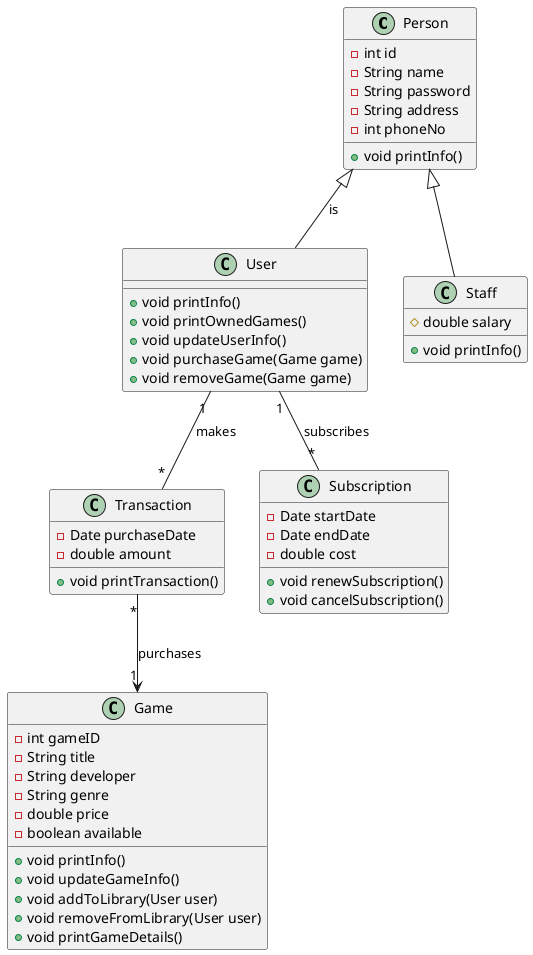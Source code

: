 @startuml Klassendiagramm

class Person {
    - int id
    - String name
    - String password
    - String address
    - int phoneNo
    + void printInfo()
}

class User {
    + void printInfo()
    + void printOwnedGames()
    + void updateUserInfo()
    + void purchaseGame(Game game)
    + void removeGame(Game game)
}

class Staff {
    # double salary
    + void printInfo()
}

class Game {
    - int gameID
    - String title
    - String developer
    - String genre
    - double price
    - boolean available
    + void printInfo()
    + void updateGameInfo()
    + void addToLibrary(User user)
    + void removeFromLibrary(User user)
    + void printGameDetails()
}

class Transaction {
    - Date purchaseDate
    - double amount
    + void printTransaction()
}

class Subscription {
    - Date startDate
    - Date endDate
    - double cost
    + void renewSubscription()
    + void cancelSubscription()
}

Person <|-- User : is
Person <|-- Staff


User "1" -- "*" Transaction : makes
User "1" -- "*" Subscription : subscribes
Transaction "*" --> "1" Game : purchases

@enduml
